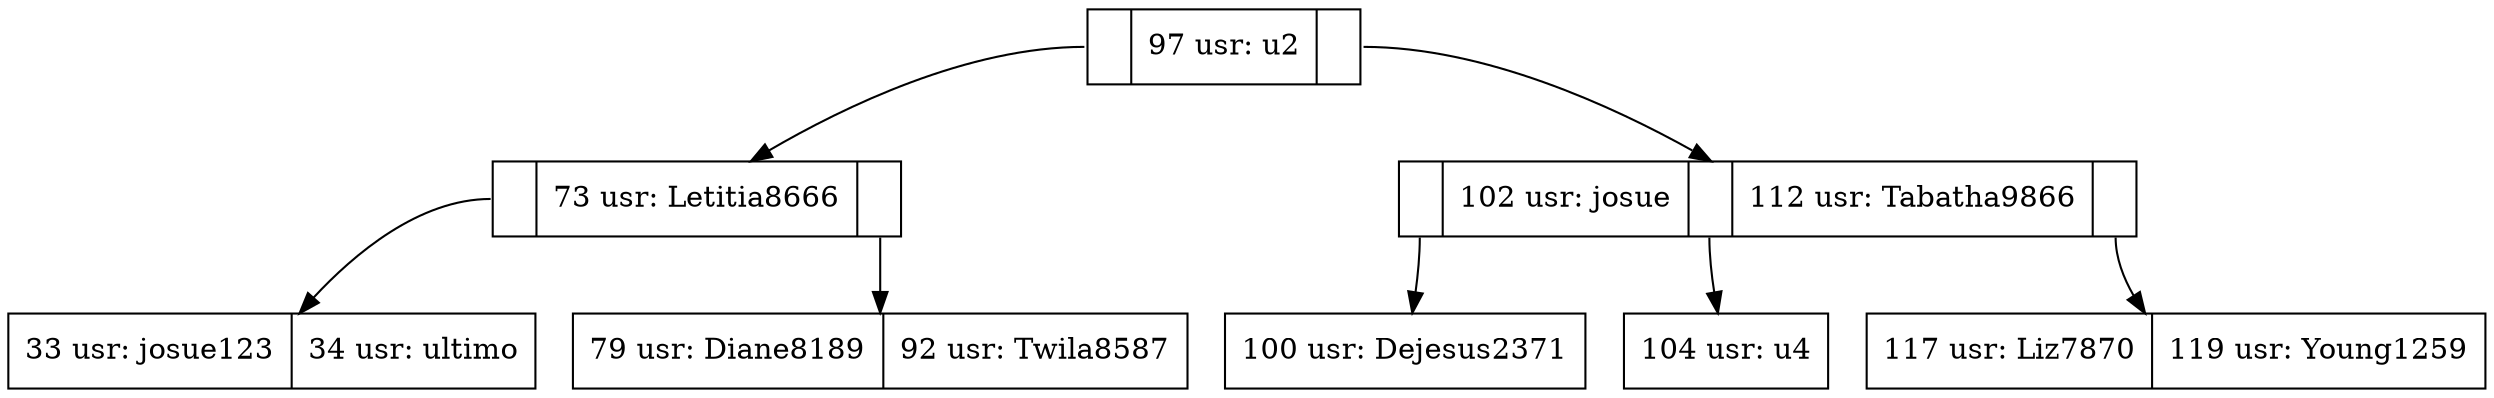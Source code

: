 digraph G {
node[shape=record]
		//Agregar Nodos Rama
R0x56391cfcbef0[label="<C1>|97 usr: u2|<C2>"];
R0x56391cfdedc0[label="<C1>|73 usr: Letitia8666|<C2>"];
R0x7f66540024f0[label="33 usr: josue123|34 usr: ultimo"];
R0x56391cfdec60[label="79 usr: Diane8189|92 usr: Twila8587"];
R0x56391cfcbfa0[label="<C1>|102 usr: josue|<C2>|112 usr: Tabatha9866|<C3>"];
R0x56391cfe61f0[label="100 usr: Dejesus2371"];
R0x56391cfcdf90[label="104 usr: u4"];
R0x56391cfcc2b0[label="117 usr: Liz7870|119 usr: Young1259"];
		//Agregar conexiones
R0x56391cfcbef0:C1->R0x56391cfdedc0;
R0x56391cfdedc0:C1->R0x7f66540024f0;
R0x56391cfdedc0:C2->R0x56391cfdec60;
R0x56391cfcbef0:C2->R0x56391cfcbfa0;
R0x56391cfcbfa0:C1->R0x56391cfe61f0;
R0x56391cfcbfa0:C2->R0x56391cfcdf90;
R0x56391cfcbfa0:C3->R0x56391cfcc2b0;
}